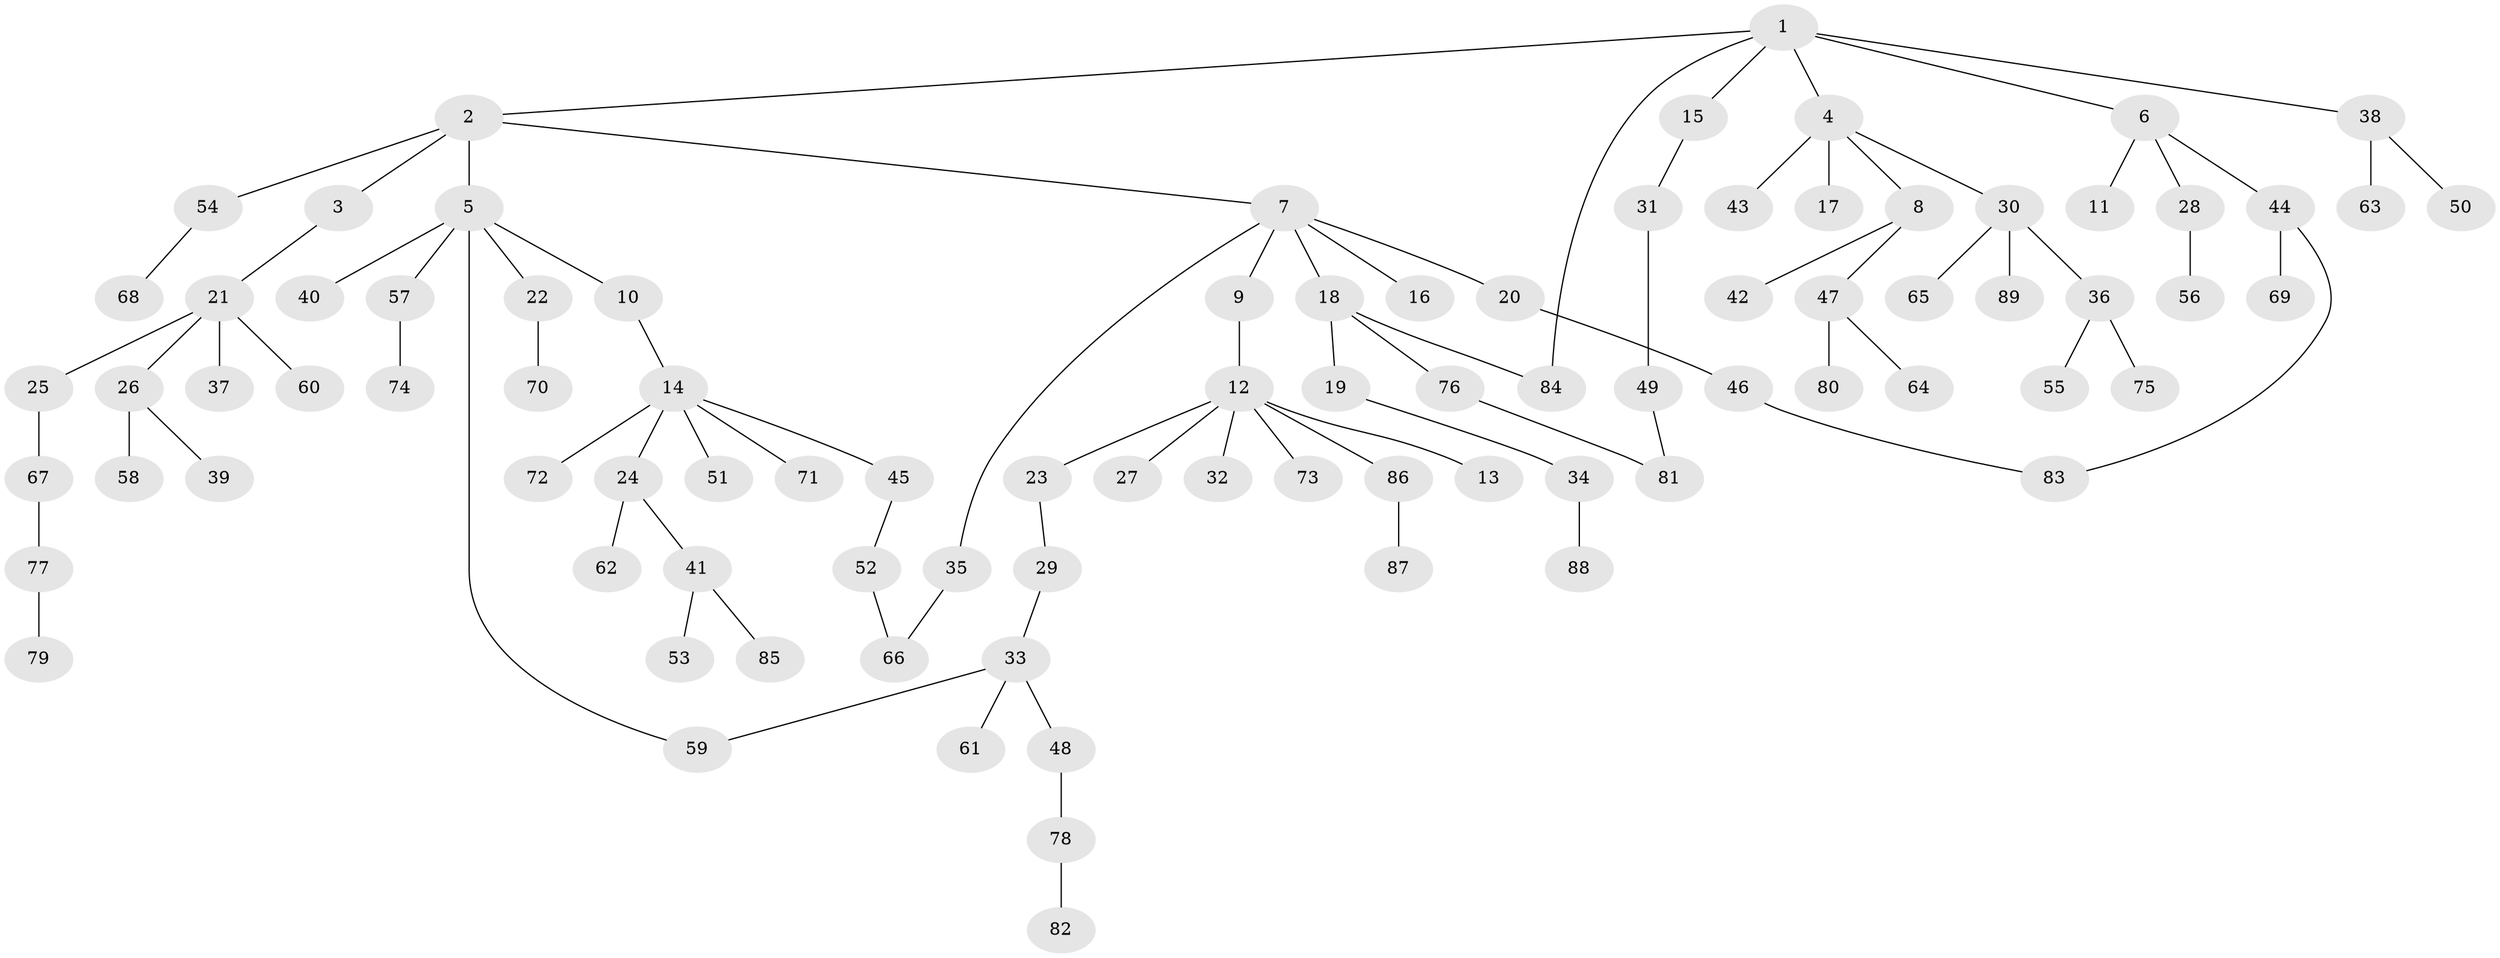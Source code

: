 // coarse degree distribution, {6: 0.05, 5: 0.05, 7: 0.016666666666666666, 4: 0.03333333333333333, 8: 0.016666666666666666, 2: 0.3333333333333333, 1: 0.48333333333333334, 3: 0.016666666666666666}
// Generated by graph-tools (version 1.1) at 2025/51/02/27/25 19:51:36]
// undirected, 89 vertices, 93 edges
graph export_dot {
graph [start="1"]
  node [color=gray90,style=filled];
  1;
  2;
  3;
  4;
  5;
  6;
  7;
  8;
  9;
  10;
  11;
  12;
  13;
  14;
  15;
  16;
  17;
  18;
  19;
  20;
  21;
  22;
  23;
  24;
  25;
  26;
  27;
  28;
  29;
  30;
  31;
  32;
  33;
  34;
  35;
  36;
  37;
  38;
  39;
  40;
  41;
  42;
  43;
  44;
  45;
  46;
  47;
  48;
  49;
  50;
  51;
  52;
  53;
  54;
  55;
  56;
  57;
  58;
  59;
  60;
  61;
  62;
  63;
  64;
  65;
  66;
  67;
  68;
  69;
  70;
  71;
  72;
  73;
  74;
  75;
  76;
  77;
  78;
  79;
  80;
  81;
  82;
  83;
  84;
  85;
  86;
  87;
  88;
  89;
  1 -- 2;
  1 -- 4;
  1 -- 6;
  1 -- 15;
  1 -- 38;
  1 -- 84;
  2 -- 3;
  2 -- 5;
  2 -- 7;
  2 -- 54;
  3 -- 21;
  4 -- 8;
  4 -- 17;
  4 -- 30;
  4 -- 43;
  5 -- 10;
  5 -- 22;
  5 -- 40;
  5 -- 57;
  5 -- 59;
  6 -- 11;
  6 -- 28;
  6 -- 44;
  7 -- 9;
  7 -- 16;
  7 -- 18;
  7 -- 20;
  7 -- 35;
  8 -- 42;
  8 -- 47;
  9 -- 12;
  10 -- 14;
  12 -- 13;
  12 -- 23;
  12 -- 27;
  12 -- 32;
  12 -- 73;
  12 -- 86;
  14 -- 24;
  14 -- 45;
  14 -- 51;
  14 -- 71;
  14 -- 72;
  15 -- 31;
  18 -- 19;
  18 -- 76;
  18 -- 84;
  19 -- 34;
  20 -- 46;
  21 -- 25;
  21 -- 26;
  21 -- 37;
  21 -- 60;
  22 -- 70;
  23 -- 29;
  24 -- 41;
  24 -- 62;
  25 -- 67;
  26 -- 39;
  26 -- 58;
  28 -- 56;
  29 -- 33;
  30 -- 36;
  30 -- 65;
  30 -- 89;
  31 -- 49;
  33 -- 48;
  33 -- 61;
  33 -- 59;
  34 -- 88;
  35 -- 66;
  36 -- 55;
  36 -- 75;
  38 -- 50;
  38 -- 63;
  41 -- 53;
  41 -- 85;
  44 -- 69;
  44 -- 83;
  45 -- 52;
  46 -- 83;
  47 -- 64;
  47 -- 80;
  48 -- 78;
  49 -- 81;
  52 -- 66;
  54 -- 68;
  57 -- 74;
  67 -- 77;
  76 -- 81;
  77 -- 79;
  78 -- 82;
  86 -- 87;
}

